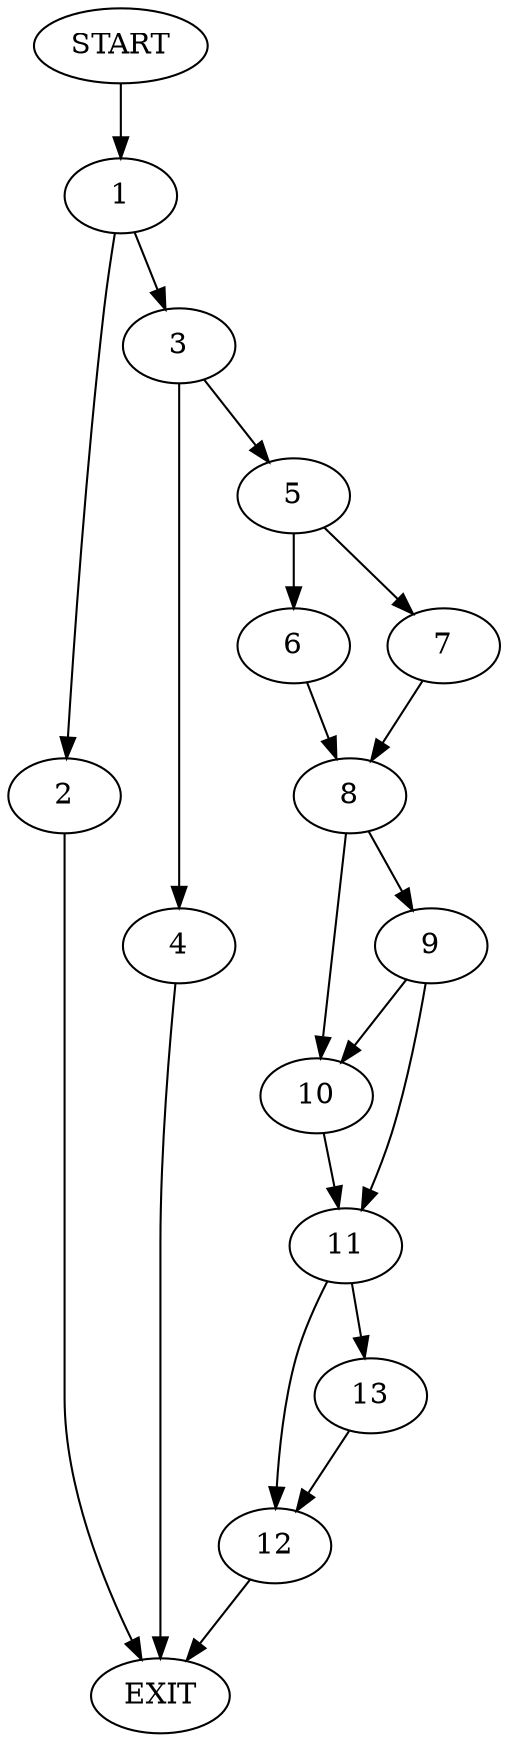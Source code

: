 digraph {
0 [label="START"]
14 [label="EXIT"]
0 -> 1
1 -> 2
1 -> 3
2 -> 14
3 -> 4
3 -> 5
5 -> 6
5 -> 7
4 -> 14
7 -> 8
6 -> 8
8 -> 9
8 -> 10
9 -> 11
9 -> 10
10 -> 11
11 -> 12
11 -> 13
13 -> 12
12 -> 14
}
